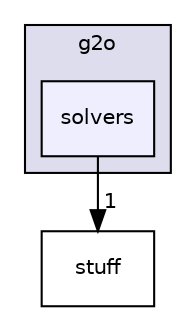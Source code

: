 digraph "D:/github/VSLAM/ORBSLAM2/ORB-SLAM2-master/Thirdparty/g2o/g2o/solvers" {
  compound=true
  node [ fontsize="10", fontname="Helvetica"];
  edge [ labelfontsize="10", labelfontname="Helvetica"];
  subgraph clusterdir_62a53d30c17c36057e41412a1a4f77b8 {
    graph [ bgcolor="#ddddee", pencolor="black", label="g2o" fontname="Helvetica", fontsize="10", URL="dir_62a53d30c17c36057e41412a1a4f77b8.html"]
  dir_39861191ef66519c765a3f62ed95a37f [shape=box, label="solvers", style="filled", fillcolor="#eeeeff", pencolor="black", URL="dir_39861191ef66519c765a3f62ed95a37f.html"];
  }
  dir_8060ee540022a2c52e71c5c2c8062ae1 [shape=box label="stuff" URL="dir_8060ee540022a2c52e71c5c2c8062ae1.html"];
  dir_39861191ef66519c765a3f62ed95a37f->dir_8060ee540022a2c52e71c5c2c8062ae1 [headlabel="1", labeldistance=1.5 headhref="dir_000009_000010.html"];
}
